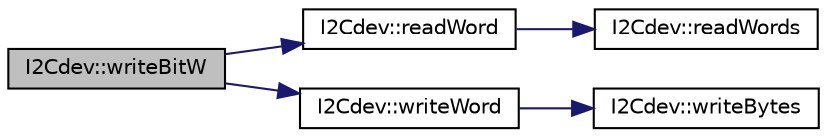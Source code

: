 digraph "I2Cdev::writeBitW"
{
  edge [fontname="Helvetica",fontsize="10",labelfontname="Helvetica",labelfontsize="10"];
  node [fontname="Helvetica",fontsize="10",shape=record];
  rankdir="LR";
  Node577 [label="I2Cdev::writeBitW",height=0.2,width=0.4,color="black", fillcolor="grey75", style="filled", fontcolor="black"];
  Node577 -> Node578 [color="midnightblue",fontsize="10",style="solid",fontname="Helvetica"];
  Node578 [label="I2Cdev::readWord",height=0.2,width=0.4,color="black", fillcolor="white", style="filled",URL="$class_i2_cdev.html#af8817e7bfb53ad2a62c5d0f62066d2cf",tooltip="Read single word from a 16-bit device register. "];
  Node578 -> Node579 [color="midnightblue",fontsize="10",style="solid",fontname="Helvetica"];
  Node579 [label="I2Cdev::readWords",height=0.2,width=0.4,color="black", fillcolor="white", style="filled",URL="$class_i2_cdev.html#a3d652d8428f23fe6a51dcc168d4cac3b"];
  Node577 -> Node580 [color="midnightblue",fontsize="10",style="solid",fontname="Helvetica"];
  Node580 [label="I2Cdev::writeWord",height=0.2,width=0.4,color="black", fillcolor="white", style="filled",URL="$class_i2_cdev.html#acbe68a802d6a177301736e60bedd1def",tooltip="Write single word to a 16-bit device register. "];
  Node580 -> Node581 [color="midnightblue",fontsize="10",style="solid",fontname="Helvetica"];
  Node581 [label="I2Cdev::writeBytes",height=0.2,width=0.4,color="black", fillcolor="white", style="filled",URL="$class_i2_cdev.html#aa4e39cac6c0eac5112f9132084bcc93e"];
}
